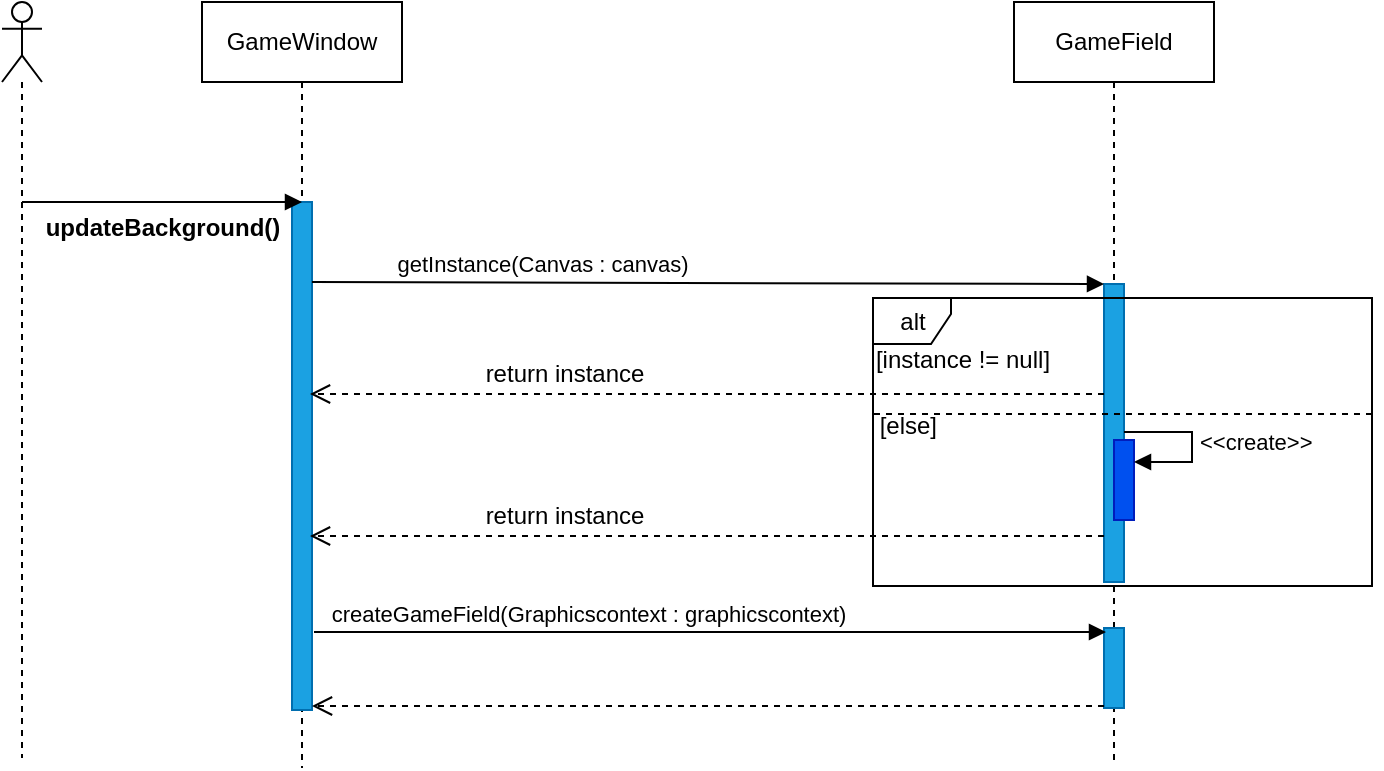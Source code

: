 <mxfile version="23.0.2" type="device">
  <diagram name="Seite-1" id="i4H2SUuXsNFYBOr53vwA">
    <mxGraphModel dx="1050" dy="566" grid="0" gridSize="10" guides="1" tooltips="1" connect="1" arrows="1" fold="1" page="1" pageScale="1" pageWidth="827" pageHeight="1169" math="0" shadow="0">
      <root>
        <mxCell id="0" />
        <mxCell id="1" parent="0" />
        <mxCell id="sQSoV_iVJqFgnAtT_4JW-5" value="" style="shape=umlLifeline;perimeter=lifelinePerimeter;whiteSpace=wrap;html=1;container=1;dropTarget=0;collapsible=0;recursiveResize=0;outlineConnect=0;portConstraint=eastwest;newEdgeStyle={&quot;curved&quot;:0,&quot;rounded&quot;:0};participant=umlActor;" parent="1" vertex="1">
          <mxGeometry x="80" y="40" width="20" height="378" as="geometry" />
        </mxCell>
        <mxCell id="sQSoV_iVJqFgnAtT_4JW-6" value="GameWindow" style="shape=umlLifeline;perimeter=lifelinePerimeter;whiteSpace=wrap;html=1;container=1;dropTarget=0;collapsible=0;recursiveResize=0;outlineConnect=0;portConstraint=eastwest;newEdgeStyle={&quot;curved&quot;:0,&quot;rounded&quot;:0};" parent="1" vertex="1">
          <mxGeometry x="180" y="40" width="100" height="383" as="geometry" />
        </mxCell>
        <mxCell id="sQSoV_iVJqFgnAtT_4JW-13" value="" style="html=1;points=[[0,0,0,0,5],[0,1,0,0,-5],[1,0,0,0,5],[1,1,0,0,-5]];perimeter=orthogonalPerimeter;outlineConnect=0;targetShapes=umlLifeline;portConstraint=eastwest;newEdgeStyle={&quot;curved&quot;:0,&quot;rounded&quot;:0};fillColor=#1ba1e2;fontColor=#ffffff;strokeColor=#006EAF;" parent="sQSoV_iVJqFgnAtT_4JW-6" vertex="1">
          <mxGeometry x="45" y="100" width="10" height="254" as="geometry" />
        </mxCell>
        <mxCell id="sQSoV_iVJqFgnAtT_4JW-7" value="GameField" style="shape=umlLifeline;perimeter=lifelinePerimeter;whiteSpace=wrap;html=1;container=1;dropTarget=0;collapsible=0;recursiveResize=0;outlineConnect=0;portConstraint=eastwest;newEdgeStyle={&quot;curved&quot;:0,&quot;rounded&quot;:0};" parent="1" vertex="1">
          <mxGeometry x="586" y="40" width="100" height="380" as="geometry" />
        </mxCell>
        <mxCell id="sQSoV_iVJqFgnAtT_4JW-14" value="" style="html=1;points=[[0,0,0,0,5],[0,1,0,0,-5],[1,0,0,0,5],[1,1,0,0,-5]];perimeter=orthogonalPerimeter;outlineConnect=0;targetShapes=umlLifeline;portConstraint=eastwest;newEdgeStyle={&quot;curved&quot;:0,&quot;rounded&quot;:0};fillStyle=solid;fillColor=#1ba1e2;strokeColor=#006EAF;fontColor=#ffffff;" parent="sQSoV_iVJqFgnAtT_4JW-7" vertex="1">
          <mxGeometry x="45" y="141" width="10" height="149" as="geometry" />
        </mxCell>
        <mxCell id="sQSoV_iVJqFgnAtT_4JW-21" value="" style="html=1;points=[[0,0,0,0,5],[0,1,0,0,-5],[1,0,0,0,5],[1,1,0,0,-5]];perimeter=orthogonalPerimeter;outlineConnect=0;targetShapes=umlLifeline;portConstraint=eastwest;newEdgeStyle={&quot;curved&quot;:0,&quot;rounded&quot;:0};fillColor=#0050ef;fontColor=#ffffff;strokeColor=#001DBC;" parent="sQSoV_iVJqFgnAtT_4JW-7" vertex="1">
          <mxGeometry x="50" y="219" width="10" height="40" as="geometry" />
        </mxCell>
        <mxCell id="sQSoV_iVJqFgnAtT_4JW-22" value="&amp;lt;&amp;lt;create&amp;gt;&amp;gt;" style="html=1;align=left;spacingLeft=2;endArrow=block;rounded=0;edgeStyle=orthogonalEdgeStyle;curved=0;rounded=0;" parent="sQSoV_iVJqFgnAtT_4JW-7" edge="1">
          <mxGeometry relative="1" as="geometry">
            <mxPoint x="55.0" y="215" as="sourcePoint" />
            <Array as="points">
              <mxPoint x="89" y="215" />
              <mxPoint x="89" y="230" />
            </Array>
            <mxPoint x="60.0" y="230" as="targetPoint" />
          </mxGeometry>
        </mxCell>
        <mxCell id="sQSoV_iVJqFgnAtT_4JW-30" value="" style="html=1;points=[[0,0,0,0,5],[0,1,0,0,-5],[1,0,0,0,5],[1,1,0,0,-5]];perimeter=orthogonalPerimeter;outlineConnect=0;targetShapes=umlLifeline;portConstraint=eastwest;newEdgeStyle={&quot;curved&quot;:0,&quot;rounded&quot;:0};fillColor=#1ba1e2;fontColor=#ffffff;strokeColor=#006EAF;" parent="sQSoV_iVJqFgnAtT_4JW-7" vertex="1">
          <mxGeometry x="45" y="313" width="10" height="40" as="geometry" />
        </mxCell>
        <mxCell id="sQSoV_iVJqFgnAtT_4JW-8" value="" style="endArrow=block;endFill=1;html=1;edgeStyle=orthogonalEdgeStyle;align=left;verticalAlign=top;rounded=0;" parent="1" edge="1">
          <mxGeometry x="-1" relative="1" as="geometry">
            <mxPoint x="90" y="140" as="sourcePoint" />
            <mxPoint x="230" y="140" as="targetPoint" />
          </mxGeometry>
        </mxCell>
        <mxCell id="sQSoV_iVJqFgnAtT_4JW-12" value="" style="html=1;verticalAlign=bottom;endArrow=open;dashed=1;endSize=8;curved=0;rounded=0;" parent="1" edge="1">
          <mxGeometry relative="1" as="geometry">
            <mxPoint x="631.0" y="236" as="sourcePoint" />
            <mxPoint x="234" y="236.0" as="targetPoint" />
          </mxGeometry>
        </mxCell>
        <mxCell id="sQSoV_iVJqFgnAtT_4JW-19" value="updateBackground()" style="text;align=center;fontStyle=1;verticalAlign=middle;spacingLeft=3;spacingRight=3;strokeColor=none;rotatable=0;points=[[0,0.5],[1,0.5]];portConstraint=eastwest;html=1;" parent="1" vertex="1">
          <mxGeometry x="120" y="140" width="80" height="26" as="geometry" />
        </mxCell>
        <mxCell id="0yEYkK82vyZzfOlL57k2-1" value="getInstance(Canvas : canvas)" style="html=1;verticalAlign=bottom;endArrow=block;curved=0;rounded=0;" edge="1" parent="1" target="sQSoV_iVJqFgnAtT_4JW-14">
          <mxGeometry x="-0.419" width="80" relative="1" as="geometry">
            <mxPoint x="235" y="180.0" as="sourcePoint" />
            <mxPoint x="440" y="180.0" as="targetPoint" />
            <mxPoint as="offset" />
          </mxGeometry>
        </mxCell>
        <mxCell id="0yEYkK82vyZzfOlL57k2-2" value="createGameField(Graphicscontext : graphicscontext)" style="html=1;verticalAlign=bottom;endArrow=block;curved=0;rounded=0;" edge="1" parent="1">
          <mxGeometry x="-0.308" width="80" relative="1" as="geometry">
            <mxPoint x="236" y="355" as="sourcePoint" />
            <mxPoint x="632" y="355" as="targetPoint" />
            <mxPoint as="offset" />
          </mxGeometry>
        </mxCell>
        <mxCell id="0yEYkK82vyZzfOlL57k2-3" value="" style="html=1;verticalAlign=bottom;endArrow=open;dashed=1;endSize=8;curved=0;rounded=0;" edge="1" parent="1" source="sQSoV_iVJqFgnAtT_4JW-30">
          <mxGeometry relative="1" as="geometry">
            <mxPoint x="508" y="392" as="sourcePoint" />
            <mxPoint x="235" y="392" as="targetPoint" />
          </mxGeometry>
        </mxCell>
        <mxCell id="0yEYkK82vyZzfOlL57k2-4" value="return instance" style="text;html=1;align=center;verticalAlign=middle;resizable=0;points=[];autosize=1;strokeColor=none;fillColor=none;" vertex="1" parent="1">
          <mxGeometry x="311" y="211" width="100" height="30" as="geometry" />
        </mxCell>
        <mxCell id="0yEYkK82vyZzfOlL57k2-5" value="alt" style="shape=umlFrame;whiteSpace=wrap;html=1;pointerEvents=0;width=39;height=23;" vertex="1" parent="1">
          <mxGeometry x="515.5" y="188" width="249.5" height="144" as="geometry" />
        </mxCell>
        <mxCell id="0yEYkK82vyZzfOlL57k2-6" value="[instance != null]" style="text;html=1;align=center;verticalAlign=middle;resizable=0;points=[];autosize=1;strokeColor=none;fillColor=none;" vertex="1" parent="1">
          <mxGeometry x="508" y="206" width="104" height="26" as="geometry" />
        </mxCell>
        <mxCell id="0yEYkK82vyZzfOlL57k2-7" value="&amp;nbsp;&amp;nbsp;&amp;nbsp; [else]" style="text;html=1;align=center;verticalAlign=middle;resizable=0;points=[];autosize=1;strokeColor=none;fillColor=none;" vertex="1" parent="1">
          <mxGeometry x="496.5" y="239" width="59" height="26" as="geometry" />
        </mxCell>
        <mxCell id="0yEYkK82vyZzfOlL57k2-8" value="" style="html=1;verticalAlign=bottom;endArrow=open;dashed=1;endSize=8;curved=0;rounded=0;" edge="1" parent="1">
          <mxGeometry relative="1" as="geometry">
            <mxPoint x="631.0" y="307" as="sourcePoint" />
            <mxPoint x="234" y="307.0" as="targetPoint" />
          </mxGeometry>
        </mxCell>
        <mxCell id="0yEYkK82vyZzfOlL57k2-9" value="return instance" style="text;html=1;align=center;verticalAlign=middle;resizable=0;points=[];autosize=1;strokeColor=none;fillColor=none;" vertex="1" parent="1">
          <mxGeometry x="311" y="282" width="100" height="30" as="geometry" />
        </mxCell>
        <mxCell id="0yEYkK82vyZzfOlL57k2-12" value="" style="endArrow=none;dashed=1;html=1;rounded=0;entryX=1.008;entryY=0.333;entryDx=0;entryDy=0;entryPerimeter=0;" edge="1" parent="1">
          <mxGeometry width="50" height="50" relative="1" as="geometry">
            <mxPoint x="516" y="246" as="sourcePoint" />
            <mxPoint x="768.004" y="245.952" as="targetPoint" />
          </mxGeometry>
        </mxCell>
      </root>
    </mxGraphModel>
  </diagram>
</mxfile>
